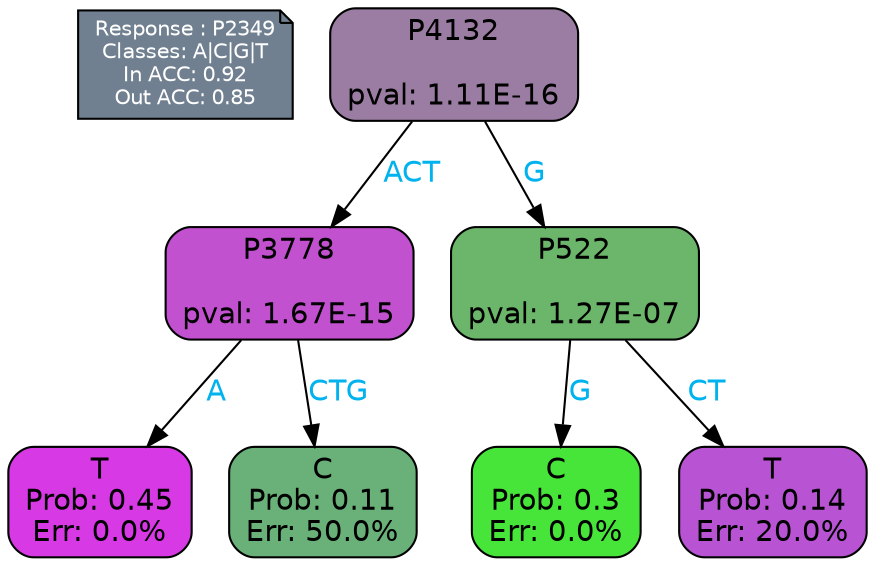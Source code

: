 digraph Tree {
node [shape=box, style="filled, rounded", color="black", fontname=helvetica] ;
graph [ranksep=equally, splines=polylines, bgcolor=transparent, dpi=600] ;
edge [fontname=helvetica] ;
LEGEND [label="Response : P2349
Classes: A|C|G|T
In ACC: 0.92
Out ACC: 0.85
",shape=note,align=left,style=filled,fillcolor="slategray",fontcolor="white",fontsize=10];1 [label="P4132

pval: 1.11E-16", fillcolor="#9b7da3"] ;
2 [label="P3778

pval: 1.67E-15", fillcolor="#c151cf"] ;
3 [label="T
Prob: 0.45
Err: 0.0%", fillcolor="#d739e5"] ;
4 [label="C
Prob: 0.11
Err: 50.0%", fillcolor="#69b179"] ;
5 [label="P522

pval: 1.27E-07", fillcolor="#6bb66a"] ;
6 [label="C
Prob: 0.3
Err: 0.0%", fillcolor="#47e539"] ;
7 [label="T
Prob: 0.14
Err: 20.0%", fillcolor="#b854d3"] ;
1 -> 2 [label="ACT",fontcolor=deepskyblue2] ;
1 -> 5 [label="G",fontcolor=deepskyblue2] ;
2 -> 3 [label="A",fontcolor=deepskyblue2] ;
2 -> 4 [label="CTG",fontcolor=deepskyblue2] ;
5 -> 6 [label="G",fontcolor=deepskyblue2] ;
5 -> 7 [label="CT",fontcolor=deepskyblue2] ;
{rank = same; 3;4;6;7;}{rank = same; LEGEND;1;}}